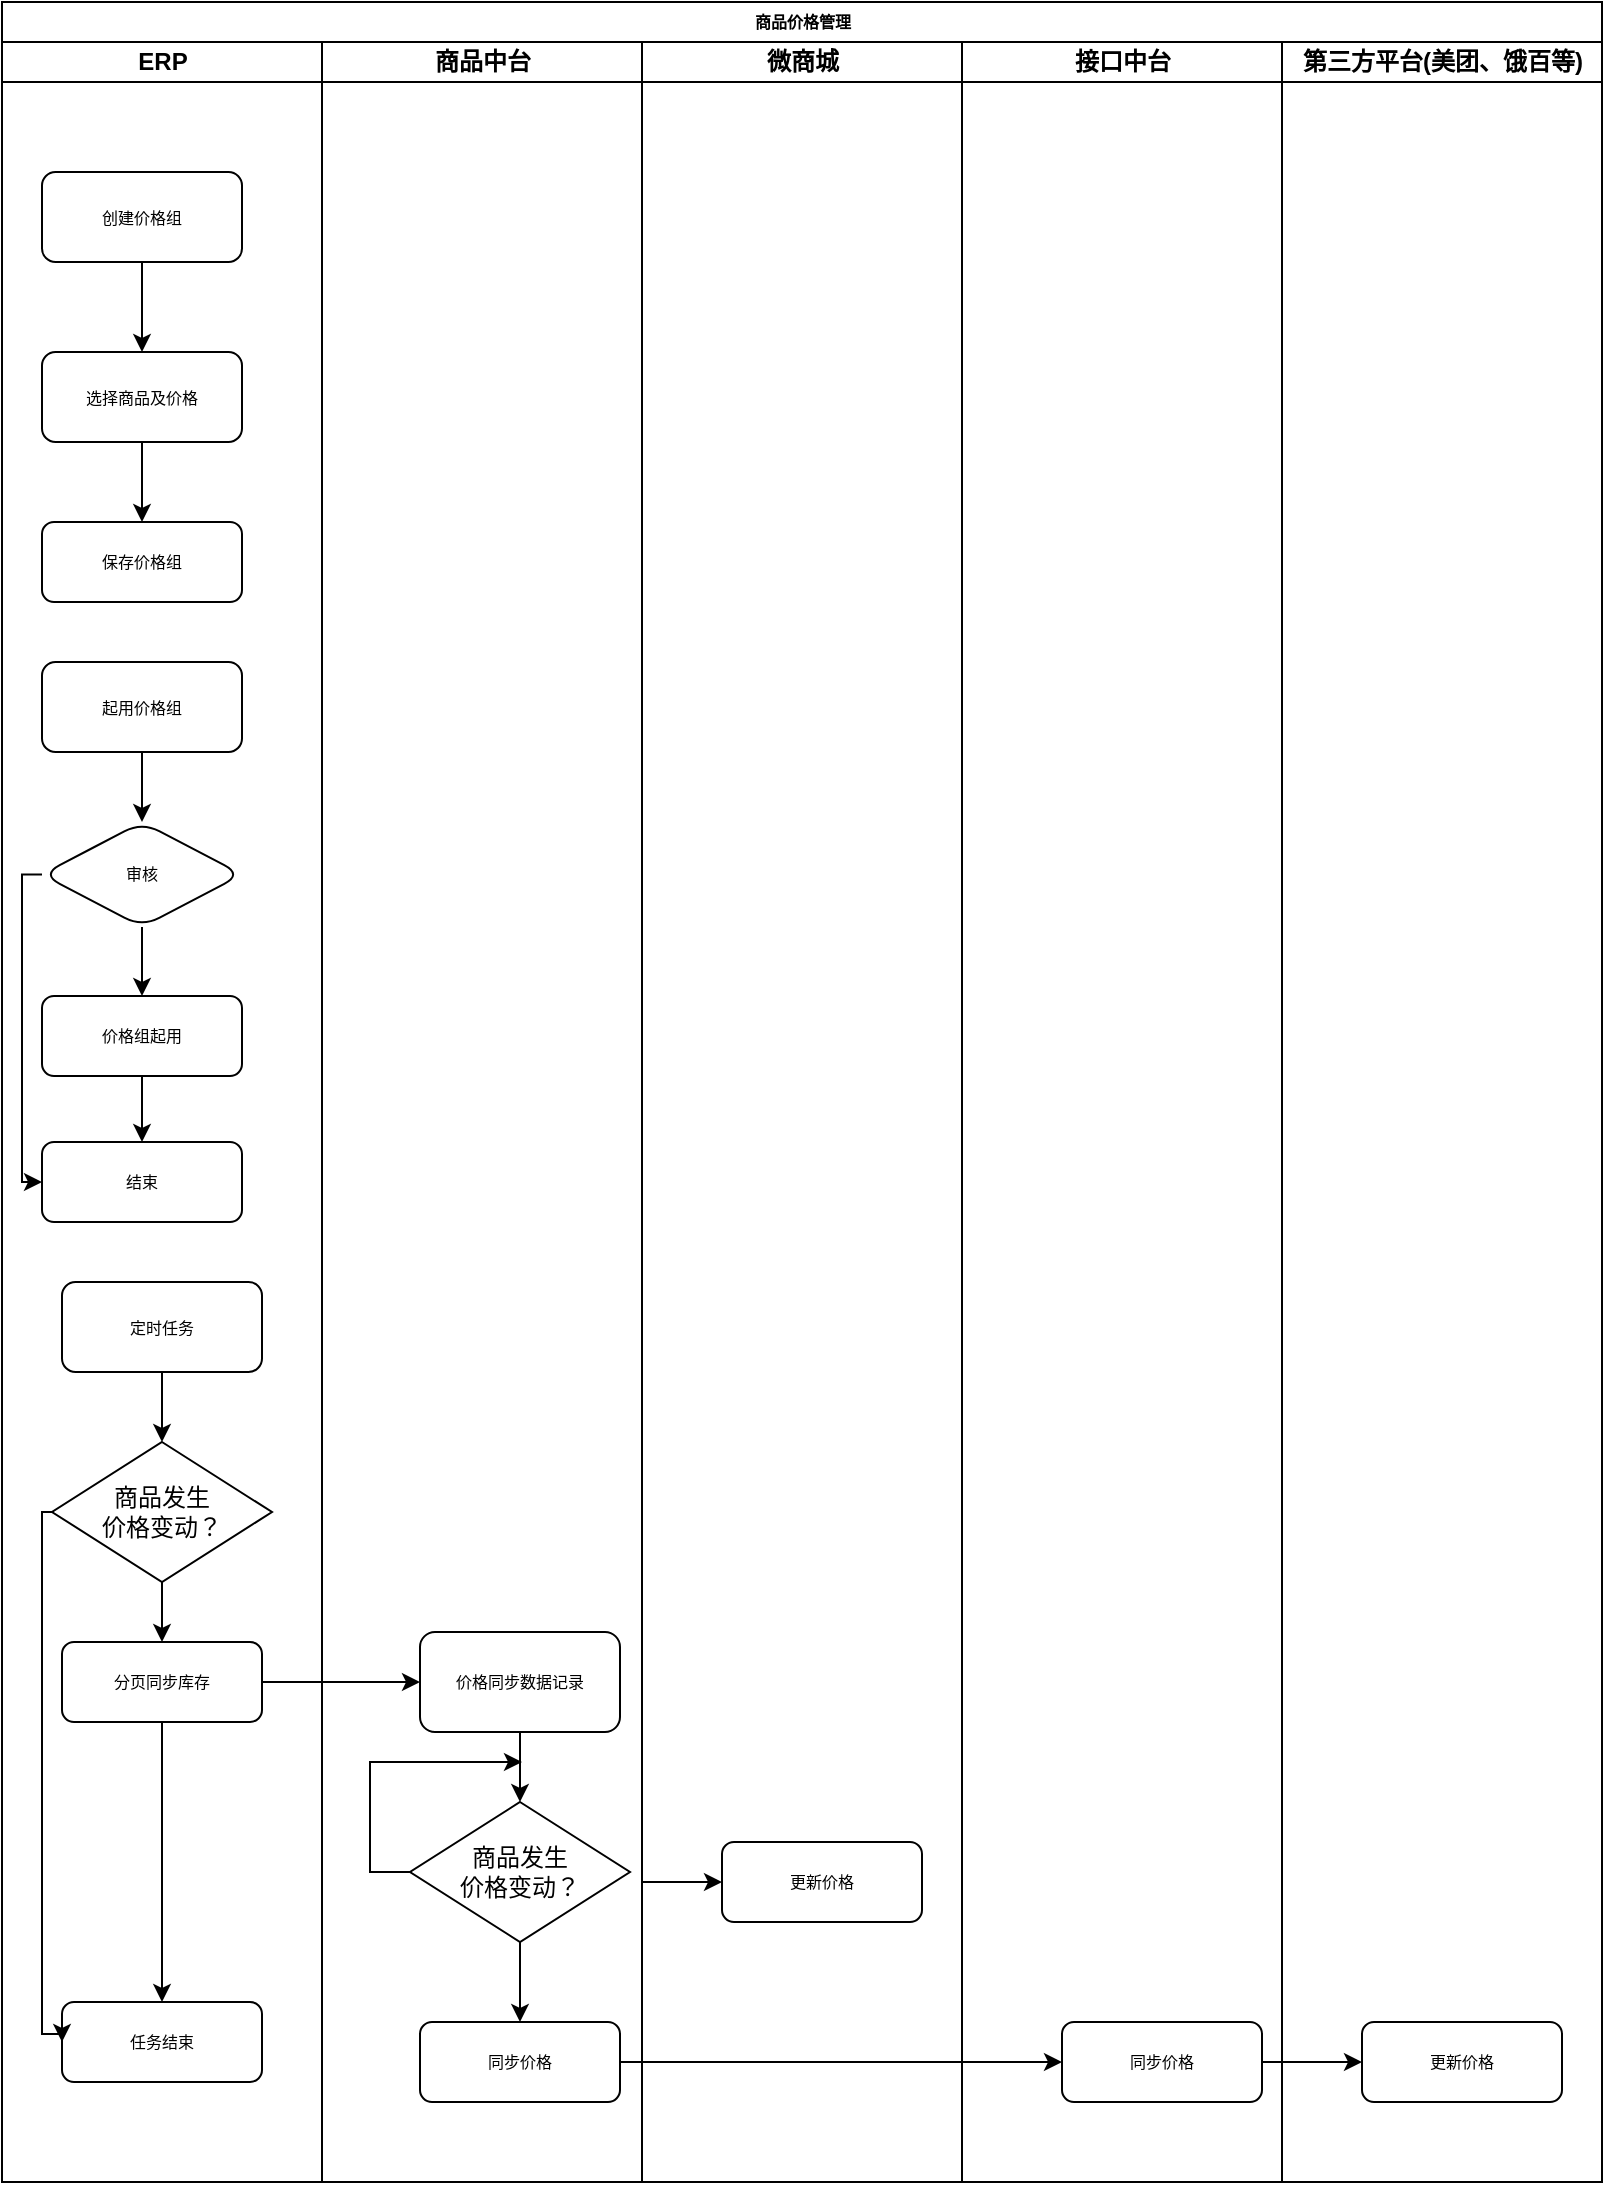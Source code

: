 <mxfile version="15.2.1" type="github">
  <diagram name="Page-1" id="74e2e168-ea6b-b213-b513-2b3c1d86103e">
    <mxGraphModel dx="1038" dy="547" grid="1" gridSize="10" guides="1" tooltips="1" connect="1" arrows="1" fold="1" page="1" pageScale="1" pageWidth="1100" pageHeight="850" background="none" math="0" shadow="0">
      <root>
        <mxCell id="0" />
        <mxCell id="1" parent="0" />
        <mxCell id="77e6c97f196da883-1" value="商品价格管理" style="swimlane;html=1;childLayout=stackLayout;startSize=20;rounded=0;shadow=0;labelBackgroundColor=none;strokeWidth=1;fontFamily=Verdana;fontSize=8;align=center;" parent="1" vertex="1">
          <mxGeometry x="70" y="40" width="800" height="1090" as="geometry" />
        </mxCell>
        <mxCell id="77e6c97f196da883-2" value="ERP" style="swimlane;html=1;startSize=20;" parent="77e6c97f196da883-1" vertex="1">
          <mxGeometry y="20" width="160" height="1070" as="geometry" />
        </mxCell>
        <mxCell id="MgIVTUlZ8Vb8D1_nN2JT-2" value="" style="edgeStyle=orthogonalEdgeStyle;rounded=0;orthogonalLoop=1;jettySize=auto;html=1;" edge="1" parent="77e6c97f196da883-2" source="77e6c97f196da883-8" target="77e6c97f196da883-9">
          <mxGeometry relative="1" as="geometry" />
        </mxCell>
        <mxCell id="77e6c97f196da883-8" value="创建价格组" style="rounded=1;whiteSpace=wrap;html=1;shadow=0;labelBackgroundColor=none;strokeWidth=1;fontFamily=Verdana;fontSize=8;align=center;" parent="77e6c97f196da883-2" vertex="1">
          <mxGeometry x="20" y="65" width="100" height="45" as="geometry" />
        </mxCell>
        <mxCell id="MgIVTUlZ8Vb8D1_nN2JT-5" value="" style="edgeStyle=orthogonalEdgeStyle;rounded=0;orthogonalLoop=1;jettySize=auto;html=1;" edge="1" parent="77e6c97f196da883-2" source="77e6c97f196da883-9" target="77e6c97f196da883-11">
          <mxGeometry relative="1" as="geometry" />
        </mxCell>
        <mxCell id="77e6c97f196da883-9" value="选择商品及价格" style="rounded=1;whiteSpace=wrap;html=1;shadow=0;labelBackgroundColor=none;strokeWidth=1;fontFamily=Verdana;fontSize=8;align=center;" parent="77e6c97f196da883-2" vertex="1">
          <mxGeometry x="20" y="155" width="100" height="45" as="geometry" />
        </mxCell>
        <mxCell id="77e6c97f196da883-11" value="保存价格组" style="rounded=1;whiteSpace=wrap;html=1;shadow=0;labelBackgroundColor=none;strokeWidth=1;fontFamily=Verdana;fontSize=8;align=center;" parent="77e6c97f196da883-2" vertex="1">
          <mxGeometry x="20" y="240" width="100" height="40" as="geometry" />
        </mxCell>
        <mxCell id="MgIVTUlZ8Vb8D1_nN2JT-7" value="任务结束" style="rounded=1;whiteSpace=wrap;html=1;shadow=0;labelBackgroundColor=none;strokeWidth=1;fontFamily=Verdana;fontSize=8;align=center;" vertex="1" parent="77e6c97f196da883-2">
          <mxGeometry x="30" y="980" width="100" height="40" as="geometry" />
        </mxCell>
        <mxCell id="MgIVTUlZ8Vb8D1_nN2JT-19" style="edgeStyle=orthogonalEdgeStyle;rounded=0;orthogonalLoop=1;jettySize=auto;html=1;entryX=0.5;entryY=0;entryDx=0;entryDy=0;" edge="1" parent="77e6c97f196da883-2" source="MgIVTUlZ8Vb8D1_nN2JT-9" target="MgIVTUlZ8Vb8D1_nN2JT-7">
          <mxGeometry relative="1" as="geometry" />
        </mxCell>
        <mxCell id="MgIVTUlZ8Vb8D1_nN2JT-9" value="分页同步库存" style="rounded=1;whiteSpace=wrap;html=1;shadow=0;labelBackgroundColor=none;strokeWidth=1;fontFamily=Verdana;fontSize=8;align=center;" vertex="1" parent="77e6c97f196da883-2">
          <mxGeometry x="30" y="800" width="100" height="40" as="geometry" />
        </mxCell>
        <mxCell id="MgIVTUlZ8Vb8D1_nN2JT-16" value="" style="edgeStyle=orthogonalEdgeStyle;rounded=0;orthogonalLoop=1;jettySize=auto;html=1;" edge="1" parent="77e6c97f196da883-2" source="MgIVTUlZ8Vb8D1_nN2JT-8" target="MgIVTUlZ8Vb8D1_nN2JT-9">
          <mxGeometry relative="1" as="geometry" />
        </mxCell>
        <mxCell id="MgIVTUlZ8Vb8D1_nN2JT-8" value="商品发生&lt;br&gt;价格变动？" style="rhombus;whiteSpace=wrap;html=1;" vertex="1" parent="77e6c97f196da883-2">
          <mxGeometry x="25" y="700" width="110" height="70" as="geometry" />
        </mxCell>
        <mxCell id="MgIVTUlZ8Vb8D1_nN2JT-15" value="" style="edgeStyle=orthogonalEdgeStyle;rounded=0;orthogonalLoop=1;jettySize=auto;html=1;" edge="1" parent="77e6c97f196da883-2" source="MgIVTUlZ8Vb8D1_nN2JT-6" target="MgIVTUlZ8Vb8D1_nN2JT-8">
          <mxGeometry relative="1" as="geometry" />
        </mxCell>
        <mxCell id="MgIVTUlZ8Vb8D1_nN2JT-6" value="定时任务" style="rounded=1;whiteSpace=wrap;html=1;shadow=0;labelBackgroundColor=none;strokeWidth=1;fontFamily=Verdana;fontSize=8;align=center;" vertex="1" parent="77e6c97f196da883-2">
          <mxGeometry x="30" y="620" width="100" height="45" as="geometry" />
        </mxCell>
        <mxCell id="MgIVTUlZ8Vb8D1_nN2JT-18" value="" style="edgeStyle=orthogonalEdgeStyle;rounded=0;orthogonalLoop=1;jettySize=auto;html=1;entryX=0;entryY=0.5;entryDx=0;entryDy=0;" edge="1" parent="77e6c97f196da883-2" source="MgIVTUlZ8Vb8D1_nN2JT-8" target="MgIVTUlZ8Vb8D1_nN2JT-7">
          <mxGeometry relative="1" as="geometry">
            <mxPoint x="-50" y="735" as="targetPoint" />
            <Array as="points">
              <mxPoint x="20" y="735" />
              <mxPoint x="20" y="996" />
            </Array>
          </mxGeometry>
        </mxCell>
        <mxCell id="MgIVTUlZ8Vb8D1_nN2JT-31" value="" style="edgeStyle=orthogonalEdgeStyle;rounded=0;orthogonalLoop=1;jettySize=auto;html=1;" edge="1" parent="77e6c97f196da883-2" source="MgIVTUlZ8Vb8D1_nN2JT-29" target="MgIVTUlZ8Vb8D1_nN2JT-30">
          <mxGeometry relative="1" as="geometry" />
        </mxCell>
        <mxCell id="MgIVTUlZ8Vb8D1_nN2JT-29" value="起用价格组" style="rounded=1;whiteSpace=wrap;html=1;shadow=0;labelBackgroundColor=none;strokeWidth=1;fontFamily=Verdana;fontSize=8;align=center;" vertex="1" parent="77e6c97f196da883-2">
          <mxGeometry x="20" y="310" width="100" height="45" as="geometry" />
        </mxCell>
        <mxCell id="MgIVTUlZ8Vb8D1_nN2JT-33" value="" style="edgeStyle=orthogonalEdgeStyle;rounded=0;orthogonalLoop=1;jettySize=auto;html=1;" edge="1" parent="77e6c97f196da883-2" source="MgIVTUlZ8Vb8D1_nN2JT-30" target="MgIVTUlZ8Vb8D1_nN2JT-32">
          <mxGeometry relative="1" as="geometry" />
        </mxCell>
        <mxCell id="MgIVTUlZ8Vb8D1_nN2JT-39" style="edgeStyle=orthogonalEdgeStyle;rounded=0;orthogonalLoop=1;jettySize=auto;html=1;exitX=0;exitY=0.5;exitDx=0;exitDy=0;entryX=0;entryY=0.5;entryDx=0;entryDy=0;" edge="1" parent="77e6c97f196da883-2" source="MgIVTUlZ8Vb8D1_nN2JT-30" target="MgIVTUlZ8Vb8D1_nN2JT-37">
          <mxGeometry relative="1" as="geometry">
            <Array as="points">
              <mxPoint x="10" y="416" />
              <mxPoint x="10" y="570" />
            </Array>
          </mxGeometry>
        </mxCell>
        <mxCell id="MgIVTUlZ8Vb8D1_nN2JT-30" value="审核" style="rhombus;whiteSpace=wrap;html=1;rounded=1;shadow=0;fontFamily=Verdana;fontSize=8;strokeWidth=1;" vertex="1" parent="77e6c97f196da883-2">
          <mxGeometry x="20" y="390" width="100" height="52.5" as="geometry" />
        </mxCell>
        <mxCell id="MgIVTUlZ8Vb8D1_nN2JT-38" value="" style="edgeStyle=orthogonalEdgeStyle;rounded=0;orthogonalLoop=1;jettySize=auto;html=1;" edge="1" parent="77e6c97f196da883-2" source="MgIVTUlZ8Vb8D1_nN2JT-32" target="MgIVTUlZ8Vb8D1_nN2JT-37">
          <mxGeometry relative="1" as="geometry" />
        </mxCell>
        <mxCell id="MgIVTUlZ8Vb8D1_nN2JT-32" value="价格组起用" style="whiteSpace=wrap;html=1;rounded=1;shadow=0;fontFamily=Verdana;fontSize=8;strokeWidth=1;" vertex="1" parent="77e6c97f196da883-2">
          <mxGeometry x="20" y="477" width="100" height="40" as="geometry" />
        </mxCell>
        <mxCell id="MgIVTUlZ8Vb8D1_nN2JT-37" value="结束" style="whiteSpace=wrap;html=1;rounded=1;shadow=0;fontFamily=Verdana;fontSize=8;strokeWidth=1;" vertex="1" parent="77e6c97f196da883-2">
          <mxGeometry x="20" y="550" width="100" height="40" as="geometry" />
        </mxCell>
        <mxCell id="77e6c97f196da883-3" value="商品中台" style="swimlane;html=1;startSize=20;" parent="77e6c97f196da883-1" vertex="1">
          <mxGeometry x="160" y="20" width="160" height="1070" as="geometry" />
        </mxCell>
        <mxCell id="MgIVTUlZ8Vb8D1_nN2JT-11" value="同步价格" style="rounded=1;whiteSpace=wrap;html=1;shadow=0;labelBackgroundColor=none;strokeWidth=1;fontFamily=Verdana;fontSize=8;align=center;" vertex="1" parent="77e6c97f196da883-3">
          <mxGeometry x="49" y="990" width="100" height="40" as="geometry" />
        </mxCell>
        <mxCell id="MgIVTUlZ8Vb8D1_nN2JT-22" value="" style="edgeStyle=orthogonalEdgeStyle;rounded=0;orthogonalLoop=1;jettySize=auto;html=1;" edge="1" parent="77e6c97f196da883-3" source="MgIVTUlZ8Vb8D1_nN2JT-10" target="MgIVTUlZ8Vb8D1_nN2JT-21">
          <mxGeometry relative="1" as="geometry" />
        </mxCell>
        <mxCell id="MgIVTUlZ8Vb8D1_nN2JT-10" value="价格同步数据记录" style="rounded=1;whiteSpace=wrap;html=1;shadow=0;labelBackgroundColor=none;strokeWidth=1;fontFamily=Verdana;fontSize=8;align=center;" vertex="1" parent="77e6c97f196da883-3">
          <mxGeometry x="49" y="795" width="100" height="50" as="geometry" />
        </mxCell>
        <mxCell id="MgIVTUlZ8Vb8D1_nN2JT-23" value="" style="edgeStyle=orthogonalEdgeStyle;rounded=0;orthogonalLoop=1;jettySize=auto;html=1;" edge="1" parent="77e6c97f196da883-3" source="MgIVTUlZ8Vb8D1_nN2JT-21" target="MgIVTUlZ8Vb8D1_nN2JT-11">
          <mxGeometry relative="1" as="geometry" />
        </mxCell>
        <mxCell id="MgIVTUlZ8Vb8D1_nN2JT-21" value="商品发生&lt;br&gt;价格变动？" style="rhombus;whiteSpace=wrap;html=1;" vertex="1" parent="77e6c97f196da883-3">
          <mxGeometry x="44" y="880" width="110" height="70" as="geometry" />
        </mxCell>
        <mxCell id="MgIVTUlZ8Vb8D1_nN2JT-20" value="" style="edgeStyle=orthogonalEdgeStyle;rounded=0;orthogonalLoop=1;jettySize=auto;html=1;" edge="1" parent="77e6c97f196da883-1" source="MgIVTUlZ8Vb8D1_nN2JT-9" target="MgIVTUlZ8Vb8D1_nN2JT-10">
          <mxGeometry relative="1" as="geometry" />
        </mxCell>
        <mxCell id="MgIVTUlZ8Vb8D1_nN2JT-26" style="edgeStyle=orthogonalEdgeStyle;rounded=0;orthogonalLoop=1;jettySize=auto;html=1;entryX=0;entryY=0.5;entryDx=0;entryDy=0;" edge="1" parent="77e6c97f196da883-1" source="MgIVTUlZ8Vb8D1_nN2JT-11" target="MgIVTUlZ8Vb8D1_nN2JT-13">
          <mxGeometry relative="1" as="geometry" />
        </mxCell>
        <mxCell id="MgIVTUlZ8Vb8D1_nN2JT-27" value="" style="edgeStyle=orthogonalEdgeStyle;rounded=0;orthogonalLoop=1;jettySize=auto;html=1;" edge="1" parent="77e6c97f196da883-1" source="MgIVTUlZ8Vb8D1_nN2JT-13" target="MgIVTUlZ8Vb8D1_nN2JT-14">
          <mxGeometry relative="1" as="geometry" />
        </mxCell>
        <mxCell id="MgIVTUlZ8Vb8D1_nN2JT-28" style="edgeStyle=orthogonalEdgeStyle;rounded=0;orthogonalLoop=1;jettySize=auto;html=1;entryX=0;entryY=0.5;entryDx=0;entryDy=0;" edge="1" parent="77e6c97f196da883-1" source="MgIVTUlZ8Vb8D1_nN2JT-11" target="MgIVTUlZ8Vb8D1_nN2JT-12">
          <mxGeometry relative="1" as="geometry">
            <Array as="points">
              <mxPoint x="320" y="1030" />
              <mxPoint x="320" y="940" />
            </Array>
          </mxGeometry>
        </mxCell>
        <mxCell id="77e6c97f196da883-4" value="微商城" style="swimlane;html=1;startSize=20;" parent="77e6c97f196da883-1" vertex="1">
          <mxGeometry x="320" y="20" width="160" height="1070" as="geometry" />
        </mxCell>
        <mxCell id="MgIVTUlZ8Vb8D1_nN2JT-12" value="更新价格" style="rounded=1;whiteSpace=wrap;html=1;shadow=0;labelBackgroundColor=none;strokeWidth=1;fontFamily=Verdana;fontSize=8;align=center;" vertex="1" parent="77e6c97f196da883-4">
          <mxGeometry x="40" y="900" width="100" height="40" as="geometry" />
        </mxCell>
        <mxCell id="77e6c97f196da883-5" value="接口中台" style="swimlane;html=1;startSize=20;" parent="77e6c97f196da883-1" vertex="1">
          <mxGeometry x="480" y="20" width="160" height="1070" as="geometry" />
        </mxCell>
        <mxCell id="MgIVTUlZ8Vb8D1_nN2JT-13" value="同步价格" style="rounded=1;whiteSpace=wrap;html=1;shadow=0;labelBackgroundColor=none;strokeWidth=1;fontFamily=Verdana;fontSize=8;align=center;" vertex="1" parent="77e6c97f196da883-5">
          <mxGeometry x="50" y="990" width="100" height="40" as="geometry" />
        </mxCell>
        <mxCell id="77e6c97f196da883-7" value="第三方平台(美团、饿百等)" style="swimlane;html=1;startSize=20;" parent="77e6c97f196da883-1" vertex="1">
          <mxGeometry x="640" y="20" width="160" height="1070" as="geometry" />
        </mxCell>
        <mxCell id="MgIVTUlZ8Vb8D1_nN2JT-14" value="更新价格" style="rounded=1;whiteSpace=wrap;html=1;shadow=0;labelBackgroundColor=none;strokeWidth=1;fontFamily=Verdana;fontSize=8;align=center;" vertex="1" parent="77e6c97f196da883-7">
          <mxGeometry x="40" y="990" width="100" height="40" as="geometry" />
        </mxCell>
        <mxCell id="MgIVTUlZ8Vb8D1_nN2JT-25" style="edgeStyle=orthogonalEdgeStyle;rounded=0;orthogonalLoop=1;jettySize=auto;html=1;exitX=0;exitY=0.5;exitDx=0;exitDy=0;" edge="1" parent="1" source="MgIVTUlZ8Vb8D1_nN2JT-21">
          <mxGeometry relative="1" as="geometry">
            <mxPoint x="330" y="920" as="targetPoint" />
            <Array as="points">
              <mxPoint x="254" y="975" />
              <mxPoint x="254" y="920" />
              <mxPoint x="330" y="920" />
            </Array>
          </mxGeometry>
        </mxCell>
      </root>
    </mxGraphModel>
  </diagram>
</mxfile>
